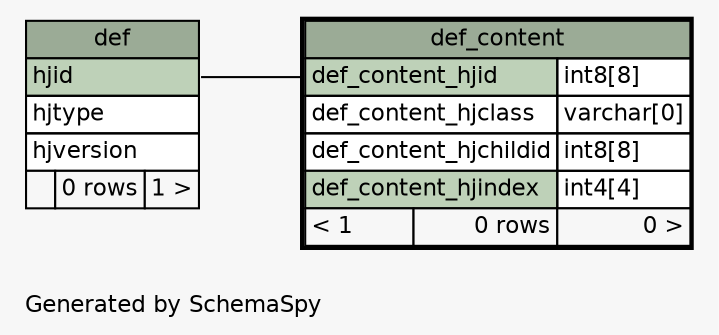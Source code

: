 // dot 2.22.2 on Windows Vista 6.0
// SchemaSpy rev 536
digraph "oneDegreeRelationshipsDiagram" {
  graph [
    rankdir="RL"
    bgcolor="#f7f7f7"
    label="\nGenerated by SchemaSpy"
    labeljust="l"
    nodesep="0.18"
    ranksep="0.46"
    fontname="Helvetica"
    fontsize="11"
  ];
  node [
    fontname="Helvetica"
    fontsize="11"
    shape="plaintext"
  ];
  edge [
    arrowsize="0.8"
  ];
  "def_content":"def_content_hjid":w -> "def":"hjid":e [arrowhead=none arrowtail=crowodot];
  "def" [
    label=<
    <TABLE BORDER="0" CELLBORDER="1" CELLSPACING="0" BGCOLOR="#ffffff">
      <TR><TD COLSPAN="3" BGCOLOR="#9bab96" ALIGN="CENTER">def</TD></TR>
      <TR><TD PORT="hjid" COLSPAN="3" BGCOLOR="#bed1b8" ALIGN="LEFT">hjid</TD></TR>
      <TR><TD PORT="hjtype" COLSPAN="3" ALIGN="LEFT">hjtype</TD></TR>
      <TR><TD PORT="hjversion" COLSPAN="3" ALIGN="LEFT">hjversion</TD></TR>
      <TR><TD ALIGN="LEFT" BGCOLOR="#f7f7f7">  </TD><TD ALIGN="RIGHT" BGCOLOR="#f7f7f7">0 rows</TD><TD ALIGN="RIGHT" BGCOLOR="#f7f7f7">1 &gt;</TD></TR>
    </TABLE>>
    URL="def.html"
    tooltip="def"
  ];
  "def_content" [
    label=<
    <TABLE BORDER="2" CELLBORDER="1" CELLSPACING="0" BGCOLOR="#ffffff">
      <TR><TD COLSPAN="3" BGCOLOR="#9bab96" ALIGN="CENTER">def_content</TD></TR>
      <TR><TD PORT="def_content_hjid" COLSPAN="2" BGCOLOR="#bed1b8" ALIGN="LEFT">def_content_hjid</TD><TD PORT="def_content_hjid.type" ALIGN="LEFT">int8[8]</TD></TR>
      <TR><TD PORT="def_content_hjclass" COLSPAN="2" ALIGN="LEFT">def_content_hjclass</TD><TD PORT="def_content_hjclass.type" ALIGN="LEFT">varchar[0]</TD></TR>
      <TR><TD PORT="def_content_hjchildid" COLSPAN="2" ALIGN="LEFT">def_content_hjchildid</TD><TD PORT="def_content_hjchildid.type" ALIGN="LEFT">int8[8]</TD></TR>
      <TR><TD PORT="def_content_hjindex" COLSPAN="2" BGCOLOR="#bed1b8" ALIGN="LEFT">def_content_hjindex</TD><TD PORT="def_content_hjindex.type" ALIGN="LEFT">int4[4]</TD></TR>
      <TR><TD ALIGN="LEFT" BGCOLOR="#f7f7f7">&lt; 1</TD><TD ALIGN="RIGHT" BGCOLOR="#f7f7f7">0 rows</TD><TD ALIGN="RIGHT" BGCOLOR="#f7f7f7">0 &gt;</TD></TR>
    </TABLE>>
    URL="def_content.html"
    tooltip="def_content"
  ];
}
